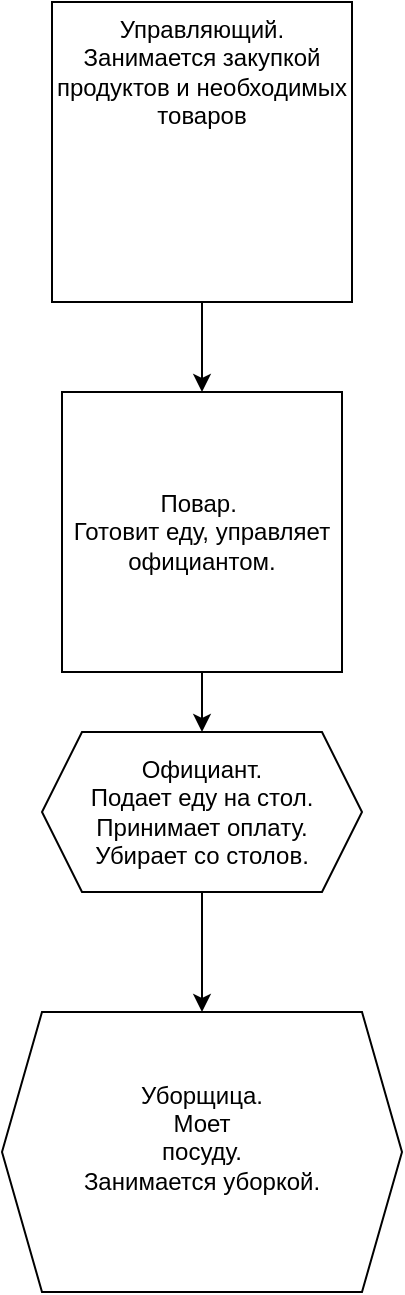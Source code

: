 <mxfile version="17.1.3" type="github">
  <diagram id="ZC3wBEZPvub4BCMnphW1" name="Page-1">
    <mxGraphModel dx="782" dy="706" grid="1" gridSize="10" guides="1" tooltips="1" connect="1" arrows="1" fold="1" page="1" pageScale="1" pageWidth="827" pageHeight="1169" math="0" shadow="0">
      <root>
        <mxCell id="0" />
        <mxCell id="1" parent="0" />
        <mxCell id="fXI_Ff4SS9yicPKwTClV-3" value="" style="edgeStyle=orthogonalEdgeStyle;rounded=0;orthogonalLoop=1;jettySize=auto;html=1;startArrow=none;" edge="1" parent="1" source="fXI_Ff4SS9yicPKwTClV-6" target="fXI_Ff4SS9yicPKwTClV-2">
          <mxGeometry relative="1" as="geometry">
            <mxPoint x="430" y="400" as="sourcePoint" />
          </mxGeometry>
        </mxCell>
        <mxCell id="fXI_Ff4SS9yicPKwTClV-5" value="" style="edgeStyle=orthogonalEdgeStyle;rounded=0;orthogonalLoop=1;jettySize=auto;html=1;" edge="1" parent="1" source="fXI_Ff4SS9yicPKwTClV-2" target="fXI_Ff4SS9yicPKwTClV-4">
          <mxGeometry relative="1" as="geometry" />
        </mxCell>
        <mxCell id="fXI_Ff4SS9yicPKwTClV-2" value="Повар.&amp;nbsp;&lt;br&gt;&lt;font&gt;Готовит еду, управляет официантом.&lt;/font&gt;" style="whiteSpace=wrap;html=1;aspect=fixed;" vertex="1" parent="1">
          <mxGeometry x="360" y="630" width="140" height="140" as="geometry" />
        </mxCell>
        <mxCell id="fXI_Ff4SS9yicPKwTClV-9" value="" style="edgeStyle=orthogonalEdgeStyle;rounded=0;orthogonalLoop=1;jettySize=auto;html=1;" edge="1" parent="1" source="fXI_Ff4SS9yicPKwTClV-4" target="fXI_Ff4SS9yicPKwTClV-8">
          <mxGeometry relative="1" as="geometry" />
        </mxCell>
        <mxCell id="fXI_Ff4SS9yicPKwTClV-4" value="Официант. &lt;br&gt;&lt;font&gt;&lt;font&gt;Подает еду на стол. &lt;br&gt;&lt;/font&gt;&lt;font&gt;Принимает оплату.&lt;br&gt;&lt;/font&gt;&lt;font&gt;Убирает со столов.&lt;/font&gt;&lt;br&gt;&lt;/font&gt;" style="shape=hexagon;perimeter=hexagonPerimeter2;whiteSpace=wrap;html=1;fixedSize=1;" vertex="1" parent="1">
          <mxGeometry x="350" y="800" width="160" height="80" as="geometry" />
        </mxCell>
        <mxCell id="fXI_Ff4SS9yicPKwTClV-6" value="Управляющий. &lt;br&gt;&lt;font&gt;&lt;font&gt;&lt;font&gt;Занимается закупкой&lt;/font&gt;&lt;br&gt;&lt;/font&gt;&lt;font&gt;продуктов и необходимых&lt;br&gt;&lt;/font&gt;&lt;font&gt;товаров&lt;/font&gt;&lt;br&gt;&lt;/font&gt;" style="whiteSpace=wrap;html=1;aspect=fixed;verticalAlign=top;" vertex="1" parent="1">
          <mxGeometry x="355" y="435" width="150" height="150" as="geometry" />
        </mxCell>
        <mxCell id="fXI_Ff4SS9yicPKwTClV-8" value="Уборщица. &lt;br&gt;&lt;font&gt;&lt;font&gt;&lt;font&gt;Моет&lt;/font&gt;&lt;br&gt;&lt;/font&gt;&lt;font&gt;посуду.&lt;br&gt;&lt;font&gt;Занимается уборкой.&lt;/font&gt;&lt;br&gt;&lt;/font&gt;&lt;br&gt;&lt;/font&gt;" style="shape=hexagon;perimeter=hexagonPerimeter2;whiteSpace=wrap;html=1;fixedSize=1;" vertex="1" parent="1">
          <mxGeometry x="330" y="940" width="200" height="140" as="geometry" />
        </mxCell>
      </root>
    </mxGraphModel>
  </diagram>
</mxfile>
